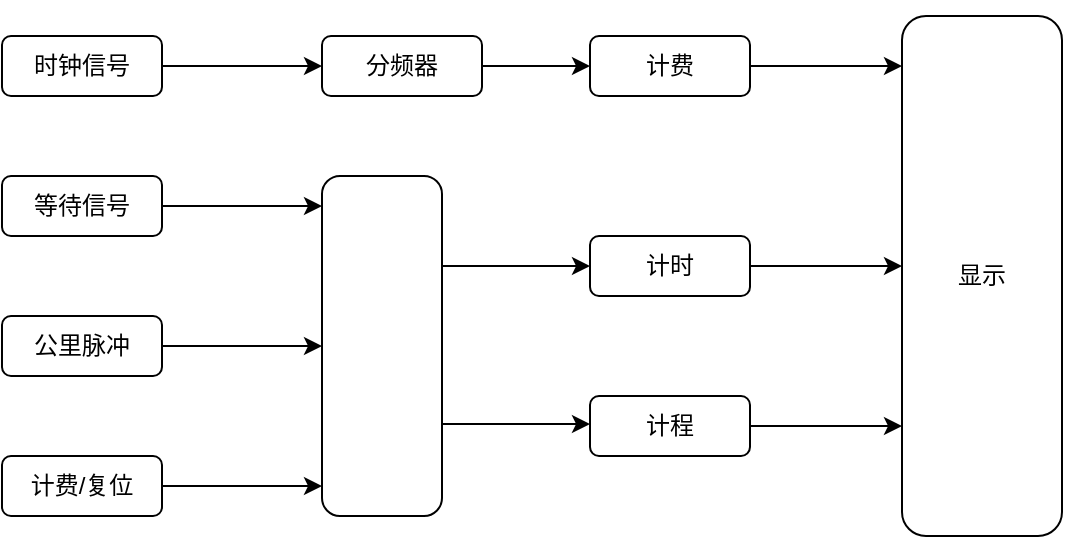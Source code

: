 <mxfile version="20.1.1" type="github"><diagram id="sCTq_id45YDVj6Tkyu__" name="Page-1"><mxGraphModel dx="996" dy="640" grid="1" gridSize="10" guides="1" tooltips="1" connect="1" arrows="1" fold="1" page="1" pageScale="1" pageWidth="827" pageHeight="1169" background="#FFFFFF" math="0" shadow="0"><root><mxCell id="0"/><mxCell id="1" parent="0"/><mxCell id="OymQCcNpHbPT8ogVIHAu-3" value="" style="edgeStyle=orthogonalEdgeStyle;rounded=0;orthogonalLoop=1;jettySize=auto;html=1;" parent="1" edge="1"><mxGeometry relative="1" as="geometry"><mxPoint x="390" y="150" as="sourcePoint"/></mxGeometry></mxCell><mxCell id="OymQCcNpHbPT8ogVIHAu-5" value="" style="edgeStyle=orthogonalEdgeStyle;rounded=0;orthogonalLoop=1;jettySize=auto;html=1;" parent="1" edge="1"><mxGeometry relative="1" as="geometry"><mxPoint x="390" y="210" as="sourcePoint"/></mxGeometry></mxCell><mxCell id="OymQCcNpHbPT8ogVIHAu-8" value="" style="edgeStyle=orthogonalEdgeStyle;rounded=0;orthogonalLoop=1;jettySize=auto;html=1;" parent="1" edge="1"><mxGeometry relative="1" as="geometry"><mxPoint x="390" y="280" as="sourcePoint"/></mxGeometry></mxCell><mxCell id="OymQCcNpHbPT8ogVIHAu-12" value="" style="edgeStyle=orthogonalEdgeStyle;rounded=0;orthogonalLoop=1;jettySize=auto;html=1;" parent="1" edge="1"><mxGeometry relative="1" as="geometry"><mxPoint x="390" y="350" as="sourcePoint"/></mxGeometry></mxCell><mxCell id="OymQCcNpHbPT8ogVIHAu-15" value="" style="edgeStyle=orthogonalEdgeStyle;rounded=0;orthogonalLoop=1;jettySize=auto;html=1;" parent="1" edge="1"><mxGeometry relative="1" as="geometry"><mxPoint x="390" y="420" as="sourcePoint"/></mxGeometry></mxCell><mxCell id="OymQCcNpHbPT8ogVIHAu-17" value="" style="edgeStyle=orthogonalEdgeStyle;rounded=0;orthogonalLoop=1;jettySize=auto;html=1;" parent="1" edge="1"><mxGeometry relative="1" as="geometry"><mxPoint x="390" y="490" as="sourcePoint"/></mxGeometry></mxCell><mxCell id="OymQCcNpHbPT8ogVIHAu-19" value="" style="edgeStyle=orthogonalEdgeStyle;rounded=0;orthogonalLoop=1;jettySize=auto;html=1;" parent="1" edge="1"><mxGeometry relative="1" as="geometry"><mxPoint x="390" y="560" as="sourcePoint"/></mxGeometry></mxCell><mxCell id="OymQCcNpHbPT8ogVIHAu-21" value="" style="edgeStyle=orthogonalEdgeStyle;rounded=0;orthogonalLoop=1;jettySize=auto;html=1;" parent="1" edge="1"><mxGeometry relative="1" as="geometry"><mxPoint x="390" y="625" as="sourcePoint"/></mxGeometry></mxCell><mxCell id="OymQCcNpHbPT8ogVIHAu-25" value="" style="edgeStyle=orthogonalEdgeStyle;rounded=0;orthogonalLoop=1;jettySize=auto;html=1;" parent="1" edge="1"><mxGeometry relative="1" as="geometry"><mxPoint x="390" y="690" as="sourcePoint"/></mxGeometry></mxCell><mxCell id="OymQCcNpHbPT8ogVIHAu-27" value="" style="edgeStyle=orthogonalEdgeStyle;rounded=0;orthogonalLoop=1;jettySize=auto;html=1;" parent="1" edge="1"><mxGeometry relative="1" as="geometry"><mxPoint x="390" y="760" as="sourcePoint"/></mxGeometry></mxCell><mxCell id="OymQCcNpHbPT8ogVIHAu-30" style="edgeStyle=orthogonalEdgeStyle;rounded=0;orthogonalLoop=1;jettySize=auto;html=1;exitX=0.5;exitY=1;exitDx=0;exitDy=0;" parent="1" edge="1"><mxGeometry relative="1" as="geometry"><mxPoint x="390" y="280" as="sourcePoint"/><mxPoint x="390" y="280" as="targetPoint"/></mxGeometry></mxCell><mxCell id="62bfRwaq6s4olRTEFDN_-7" value="" style="edgeStyle=orthogonalEdgeStyle;rounded=0;orthogonalLoop=1;jettySize=auto;html=1;" parent="1" source="62bfRwaq6s4olRTEFDN_-1" target="62bfRwaq6s4olRTEFDN_-5" edge="1"><mxGeometry relative="1" as="geometry"/></mxCell><mxCell id="62bfRwaq6s4olRTEFDN_-1" value="时钟信号" style="rounded=1;whiteSpace=wrap;html=1;" parent="1" vertex="1"><mxGeometry x="120" y="290" width="80" height="30" as="geometry"/></mxCell><mxCell id="62bfRwaq6s4olRTEFDN_-17" value="" style="edgeStyle=orthogonalEdgeStyle;rounded=0;orthogonalLoop=1;jettySize=auto;html=1;" parent="1" source="62bfRwaq6s4olRTEFDN_-2" target="62bfRwaq6s4olRTEFDN_-10" edge="1"><mxGeometry relative="1" as="geometry"><Array as="points"><mxPoint x="220" y="375"/><mxPoint x="220" y="375"/></Array></mxGeometry></mxCell><mxCell id="62bfRwaq6s4olRTEFDN_-2" value="等待信号" style="rounded=1;whiteSpace=wrap;html=1;" parent="1" vertex="1"><mxGeometry x="120" y="360" width="80" height="30" as="geometry"/></mxCell><mxCell id="62bfRwaq6s4olRTEFDN_-12" value="" style="edgeStyle=orthogonalEdgeStyle;rounded=0;orthogonalLoop=1;jettySize=auto;html=1;" parent="1" source="62bfRwaq6s4olRTEFDN_-3" target="62bfRwaq6s4olRTEFDN_-10" edge="1"><mxGeometry relative="1" as="geometry"/></mxCell><mxCell id="62bfRwaq6s4olRTEFDN_-3" value="公里脉冲" style="rounded=1;whiteSpace=wrap;html=1;" parent="1" vertex="1"><mxGeometry x="120" y="430" width="80" height="30" as="geometry"/></mxCell><mxCell id="62bfRwaq6s4olRTEFDN_-18" value="" style="edgeStyle=orthogonalEdgeStyle;rounded=0;orthogonalLoop=1;jettySize=auto;html=1;" parent="1" source="62bfRwaq6s4olRTEFDN_-4" target="62bfRwaq6s4olRTEFDN_-10" edge="1"><mxGeometry relative="1" as="geometry"><Array as="points"><mxPoint x="260" y="515"/><mxPoint x="260" y="515"/></Array></mxGeometry></mxCell><mxCell id="62bfRwaq6s4olRTEFDN_-4" value="计费/复位" style="rounded=1;whiteSpace=wrap;html=1;" parent="1" vertex="1"><mxGeometry x="120" y="500" width="80" height="30" as="geometry"/></mxCell><mxCell id="62bfRwaq6s4olRTEFDN_-8" value="" style="edgeStyle=orthogonalEdgeStyle;rounded=0;orthogonalLoop=1;jettySize=auto;html=1;" parent="1" source="62bfRwaq6s4olRTEFDN_-5" target="62bfRwaq6s4olRTEFDN_-6" edge="1"><mxGeometry relative="1" as="geometry"/></mxCell><mxCell id="62bfRwaq6s4olRTEFDN_-5" value="分频器" style="rounded=1;whiteSpace=wrap;html=1;" parent="1" vertex="1"><mxGeometry x="280" y="290" width="80" height="30" as="geometry"/></mxCell><mxCell id="62bfRwaq6s4olRTEFDN_-24" value="" style="edgeStyle=orthogonalEdgeStyle;rounded=0;orthogonalLoop=1;jettySize=auto;html=1;" parent="1" source="62bfRwaq6s4olRTEFDN_-6" target="62bfRwaq6s4olRTEFDN_-9" edge="1"><mxGeometry relative="1" as="geometry"><Array as="points"><mxPoint x="540" y="305"/><mxPoint x="540" y="305"/></Array></mxGeometry></mxCell><mxCell id="62bfRwaq6s4olRTEFDN_-6" value="计费" style="rounded=1;whiteSpace=wrap;html=1;" parent="1" vertex="1"><mxGeometry x="414" y="290" width="80" height="30" as="geometry"/></mxCell><mxCell id="62bfRwaq6s4olRTEFDN_-9" value="显示" style="rounded=1;whiteSpace=wrap;html=1;" parent="1" vertex="1"><mxGeometry x="570" y="280" width="80" height="260" as="geometry"/></mxCell><mxCell id="62bfRwaq6s4olRTEFDN_-19" value="" style="edgeStyle=orthogonalEdgeStyle;rounded=0;orthogonalLoop=1;jettySize=auto;html=1;" parent="1" source="62bfRwaq6s4olRTEFDN_-10" target="62bfRwaq6s4olRTEFDN_-16" edge="1"><mxGeometry relative="1" as="geometry"><Array as="points"><mxPoint x="360" y="405"/><mxPoint x="360" y="405"/></Array></mxGeometry></mxCell><mxCell id="62bfRwaq6s4olRTEFDN_-10" value="" style="rounded=1;whiteSpace=wrap;html=1;" parent="1" vertex="1"><mxGeometry x="280" y="360" width="60" height="170" as="geometry"/></mxCell><mxCell id="62bfRwaq6s4olRTEFDN_-26" value="" style="edgeStyle=orthogonalEdgeStyle;rounded=0;orthogonalLoop=1;jettySize=auto;html=1;" parent="1" source="62bfRwaq6s4olRTEFDN_-15" target="62bfRwaq6s4olRTEFDN_-9" edge="1"><mxGeometry relative="1" as="geometry"><Array as="points"><mxPoint x="540" y="485"/><mxPoint x="540" y="485"/></Array></mxGeometry></mxCell><mxCell id="62bfRwaq6s4olRTEFDN_-15" value="计程" style="rounded=1;whiteSpace=wrap;html=1;" parent="1" vertex="1"><mxGeometry x="414" y="470" width="80" height="30" as="geometry"/></mxCell><mxCell id="62bfRwaq6s4olRTEFDN_-25" value="" style="edgeStyle=orthogonalEdgeStyle;rounded=0;orthogonalLoop=1;jettySize=auto;html=1;" parent="1" source="62bfRwaq6s4olRTEFDN_-16" target="62bfRwaq6s4olRTEFDN_-9" edge="1"><mxGeometry relative="1" as="geometry"><Array as="points"><mxPoint x="550" y="405"/><mxPoint x="550" y="405"/></Array></mxGeometry></mxCell><mxCell id="62bfRwaq6s4olRTEFDN_-16" value="计时" style="rounded=1;whiteSpace=wrap;html=1;" parent="1" vertex="1"><mxGeometry x="414" y="390" width="80" height="30" as="geometry"/></mxCell><mxCell id="62bfRwaq6s4olRTEFDN_-23" value="" style="endArrow=classic;html=1;rounded=0;" parent="1" edge="1"><mxGeometry width="50" height="50" relative="1" as="geometry"><mxPoint x="340" y="484" as="sourcePoint"/><mxPoint x="414" y="484" as="targetPoint"/><Array as="points"><mxPoint x="414" y="484"/></Array></mxGeometry></mxCell></root></mxGraphModel></diagram></mxfile>